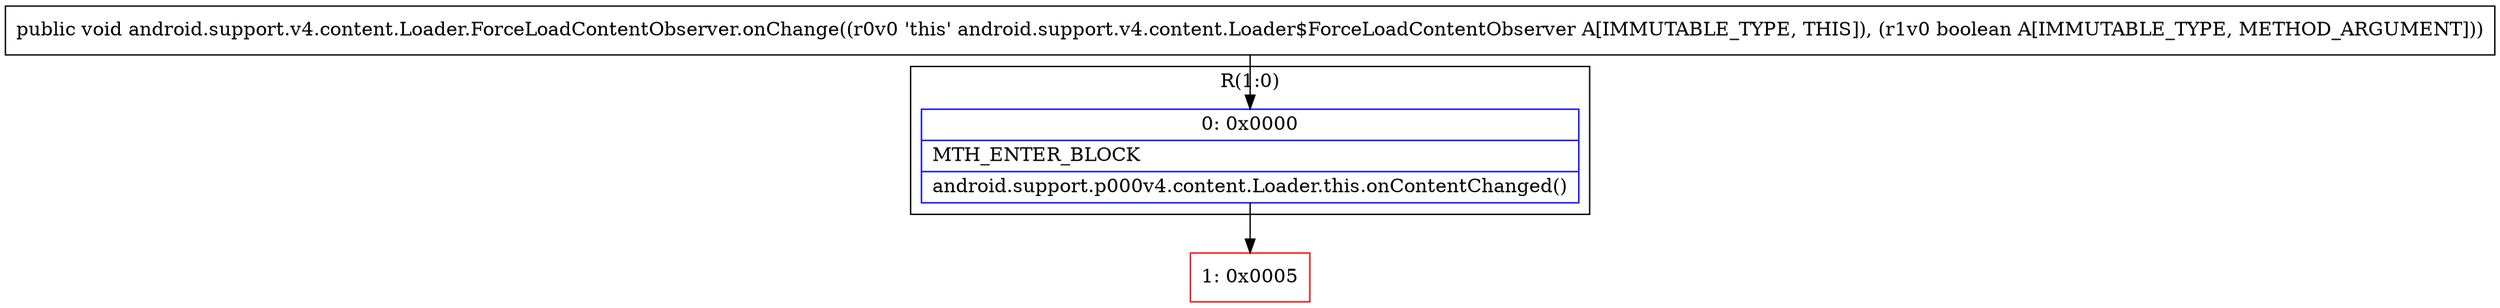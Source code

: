 digraph "CFG forandroid.support.v4.content.Loader.ForceLoadContentObserver.onChange(Z)V" {
subgraph cluster_Region_1556973406 {
label = "R(1:0)";
node [shape=record,color=blue];
Node_0 [shape=record,label="{0\:\ 0x0000|MTH_ENTER_BLOCK\l|android.support.p000v4.content.Loader.this.onContentChanged()\l}"];
}
Node_1 [shape=record,color=red,label="{1\:\ 0x0005}"];
MethodNode[shape=record,label="{public void android.support.v4.content.Loader.ForceLoadContentObserver.onChange((r0v0 'this' android.support.v4.content.Loader$ForceLoadContentObserver A[IMMUTABLE_TYPE, THIS]), (r1v0 boolean A[IMMUTABLE_TYPE, METHOD_ARGUMENT])) }"];
MethodNode -> Node_0;
Node_0 -> Node_1;
}

